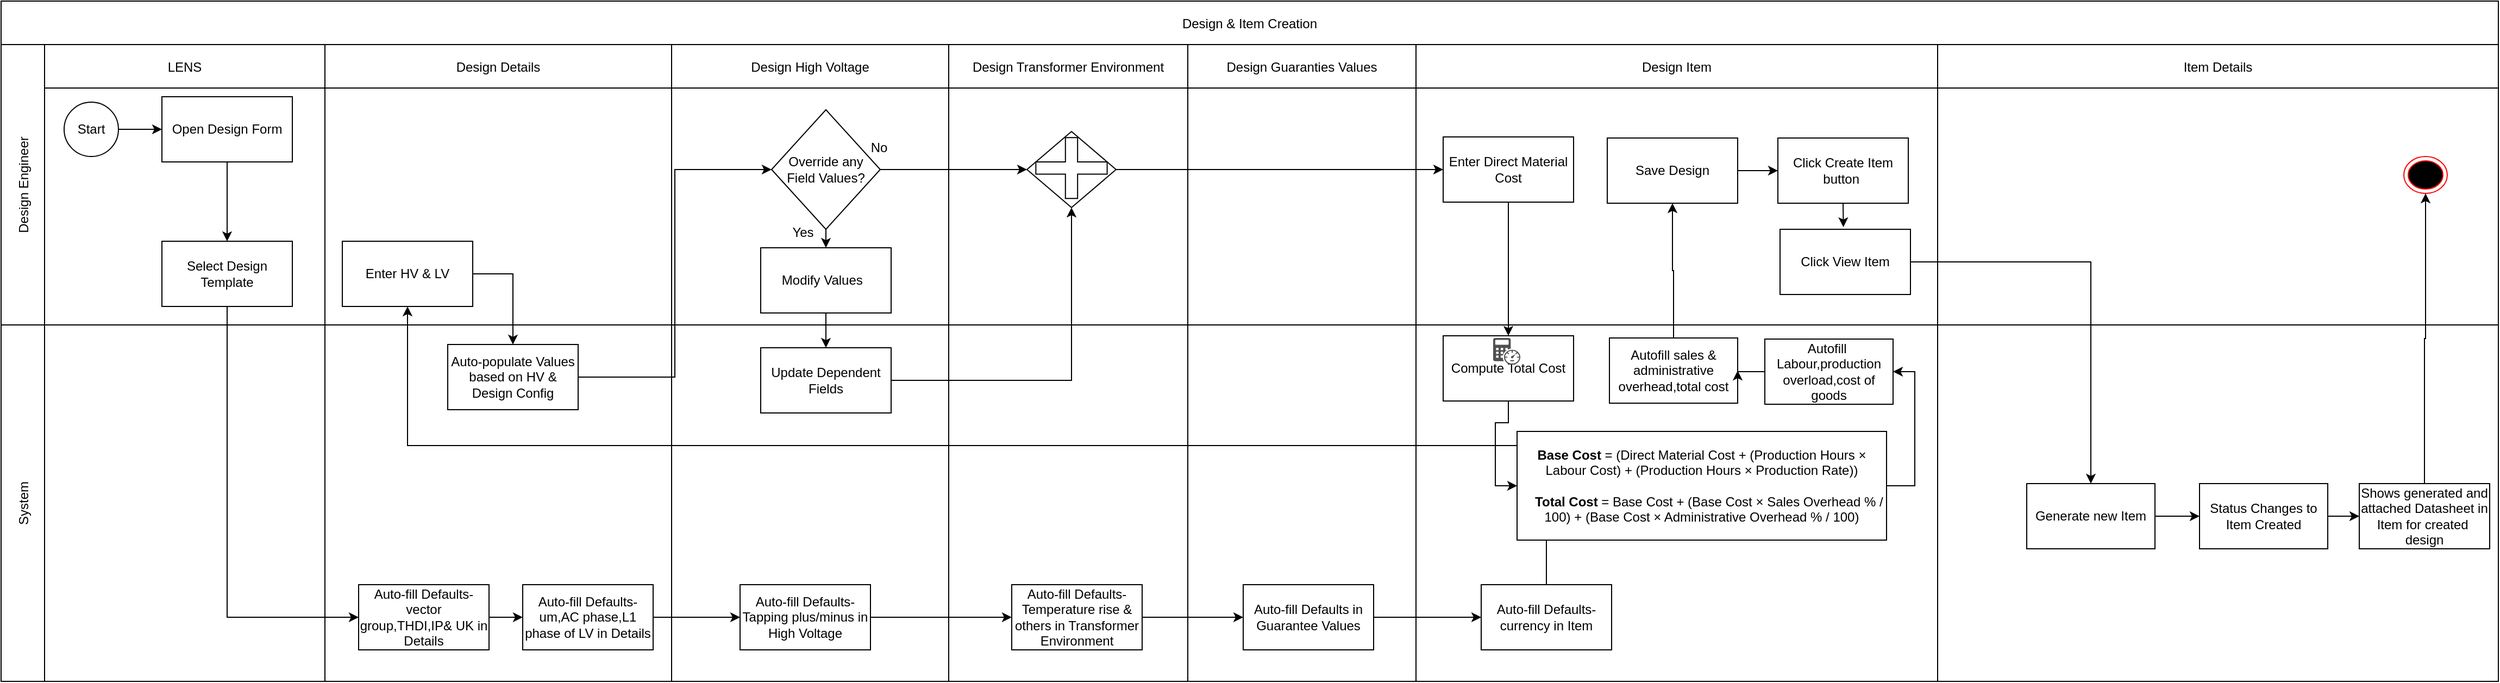 <mxfile version="28.0.1">
  <diagram name="Page-1" id="23UcyajwbM8rVKkFJtyy">
    <mxGraphModel dx="2554" dy="535" grid="1" gridSize="10" guides="1" tooltips="1" connect="1" arrows="1" fold="1" page="1" pageScale="1" pageWidth="1400" pageHeight="850" math="0" shadow="0">
      <root>
        <mxCell id="0" />
        <mxCell id="1" parent="0" />
        <mxCell id="EjVbdyezM8URKWamN-zJ-1" value="Design &amp; Item Creation" style="shape=table;childLayout=tableLayout;startSize=40;collapsible=0;recursiveResize=0;expand=0;" vertex="1" parent="1">
          <mxGeometry x="-572" y="122" width="2298" height="626" as="geometry" />
        </mxCell>
        <mxCell id="EjVbdyezM8URKWamN-zJ-2" value="Design Engineer" style="shape=tableRow;horizontal=0;swimlaneHead=0;swimlaneBody=0;top=0;left=0;strokeColor=inherit;bottom=0;right=0;dropTarget=0;fontStyle=0;fillColor=none;points=[[0,0.5],[1,0.5]];portConstraint=eastwest;startSize=40;collapsible=0;recursiveResize=0;expand=0;" vertex="1" parent="EjVbdyezM8URKWamN-zJ-1">
          <mxGeometry y="40" width="2298" height="258" as="geometry" />
        </mxCell>
        <mxCell id="EjVbdyezM8URKWamN-zJ-3" value="LENS" style="swimlane;swimlaneHead=0;swimlaneBody=0;fontStyle=0;strokeColor=inherit;connectable=0;fillColor=none;startSize=40;collapsible=0;recursiveResize=0;expand=0;" vertex="1" parent="EjVbdyezM8URKWamN-zJ-2">
          <mxGeometry x="40" width="258" height="258" as="geometry">
            <mxRectangle width="258" height="258" as="alternateBounds" />
          </mxGeometry>
        </mxCell>
        <mxCell id="EjVbdyezM8URKWamN-zJ-123" style="edgeStyle=orthogonalEdgeStyle;rounded=0;orthogonalLoop=1;jettySize=auto;html=1;exitX=0.5;exitY=1;exitDx=0;exitDy=0;" edge="1" parent="EjVbdyezM8URKWamN-zJ-3" source="EjVbdyezM8URKWamN-zJ-30" target="EjVbdyezM8URKWamN-zJ-31">
          <mxGeometry relative="1" as="geometry" />
        </mxCell>
        <mxCell id="EjVbdyezM8URKWamN-zJ-30" value="Open Design Form" style="rounded=0;whiteSpace=wrap;html=1;" vertex="1" parent="EjVbdyezM8URKWamN-zJ-3">
          <mxGeometry x="108" y="48" width="120" height="60" as="geometry" />
        </mxCell>
        <mxCell id="EjVbdyezM8URKWamN-zJ-28" value="Start" style="ellipse;whiteSpace=wrap;html=1;aspect=fixed;" vertex="1" parent="EjVbdyezM8URKWamN-zJ-3">
          <mxGeometry x="18" y="53" width="50" height="50" as="geometry" />
        </mxCell>
        <mxCell id="EjVbdyezM8URKWamN-zJ-27" style="edgeStyle=orthogonalEdgeStyle;rounded=0;orthogonalLoop=1;jettySize=auto;html=1;exitX=1;exitY=0.5;exitDx=0;exitDy=0;entryX=0;entryY=0.5;entryDx=0;entryDy=0;" edge="1" parent="EjVbdyezM8URKWamN-zJ-3" source="EjVbdyezM8URKWamN-zJ-28" target="EjVbdyezM8URKWamN-zJ-30">
          <mxGeometry relative="1" as="geometry" />
        </mxCell>
        <mxCell id="EjVbdyezM8URKWamN-zJ-31" value="Select Design Template" style="rounded=0;whiteSpace=wrap;html=1;" vertex="1" parent="EjVbdyezM8URKWamN-zJ-3">
          <mxGeometry x="108" y="181" width="120" height="60" as="geometry" />
        </mxCell>
        <mxCell id="EjVbdyezM8URKWamN-zJ-4" value="Design Details" style="swimlane;swimlaneHead=0;swimlaneBody=0;fontStyle=0;strokeColor=inherit;connectable=0;fillColor=none;startSize=40;collapsible=0;recursiveResize=0;expand=0;" vertex="1" parent="EjVbdyezM8URKWamN-zJ-2">
          <mxGeometry x="298" width="319" height="258" as="geometry">
            <mxRectangle width="319" height="258" as="alternateBounds" />
          </mxGeometry>
        </mxCell>
        <mxCell id="EjVbdyezM8URKWamN-zJ-54" value="Enter HV &amp;amp; LV" style="rounded=0;whiteSpace=wrap;html=1;" vertex="1" parent="EjVbdyezM8URKWamN-zJ-4">
          <mxGeometry x="16" y="181" width="120" height="60" as="geometry" />
        </mxCell>
        <mxCell id="EjVbdyezM8URKWamN-zJ-79" style="edgeStyle=orthogonalEdgeStyle;rounded=0;orthogonalLoop=1;jettySize=auto;html=1;exitX=0.5;exitY=1;exitDx=0;exitDy=0;entryX=0.5;entryY=0;entryDx=0;entryDy=0;" edge="1" parent="EjVbdyezM8URKWamN-zJ-4" source="EjVbdyezM8URKWamN-zJ-57" target="EjVbdyezM8URKWamN-zJ-58">
          <mxGeometry relative="1" as="geometry" />
        </mxCell>
        <mxCell id="EjVbdyezM8URKWamN-zJ-57" value="&lt;div&gt;Override any&lt;/div&gt;&lt;div&gt;&amp;nbsp;Field Values?&amp;nbsp;&lt;/div&gt;" style="rhombus;whiteSpace=wrap;html=1;" vertex="1" parent="EjVbdyezM8URKWamN-zJ-4">
          <mxGeometry x="411" y="60" width="100" height="110" as="geometry" />
        </mxCell>
        <mxCell id="EjVbdyezM8URKWamN-zJ-58" value="Modify Values&amp;nbsp;&amp;nbsp;" style="rounded=0;whiteSpace=wrap;html=1;" vertex="1" parent="EjVbdyezM8URKWamN-zJ-4">
          <mxGeometry x="401" y="187" width="120" height="60" as="geometry" />
        </mxCell>
        <mxCell id="EjVbdyezM8URKWamN-zJ-77" value="No" style="text;html=1;align=center;verticalAlign=middle;whiteSpace=wrap;rounded=0;" vertex="1" parent="EjVbdyezM8URKWamN-zJ-4">
          <mxGeometry x="480" y="80" width="60" height="30" as="geometry" />
        </mxCell>
        <mxCell id="EjVbdyezM8URKWamN-zJ-78" value="Yes" style="text;html=1;align=center;verticalAlign=middle;whiteSpace=wrap;rounded=0;" vertex="1" parent="EjVbdyezM8URKWamN-zJ-4">
          <mxGeometry x="410" y="158" width="60" height="30" as="geometry" />
        </mxCell>
        <mxCell id="EjVbdyezM8URKWamN-zJ-5" value="Design High Voltage" style="swimlane;swimlaneHead=0;swimlaneBody=0;fontStyle=0;strokeColor=inherit;connectable=0;fillColor=none;startSize=40;collapsible=0;recursiveResize=0;expand=0;" vertex="1" parent="EjVbdyezM8URKWamN-zJ-2">
          <mxGeometry x="617" width="255" height="258" as="geometry">
            <mxRectangle width="255" height="258" as="alternateBounds" />
          </mxGeometry>
        </mxCell>
        <mxCell id="EjVbdyezM8URKWamN-zJ-6" value="Design Transformer Environment" style="swimlane;swimlaneHead=0;swimlaneBody=0;fontStyle=0;strokeColor=inherit;connectable=0;fillColor=none;startSize=40;collapsible=0;recursiveResize=0;expand=0;" vertex="1" parent="EjVbdyezM8URKWamN-zJ-2">
          <mxGeometry x="872" width="220" height="258" as="geometry">
            <mxRectangle width="220" height="258" as="alternateBounds" />
          </mxGeometry>
        </mxCell>
        <mxCell id="EjVbdyezM8URKWamN-zJ-117" value="" style="group" vertex="1" connectable="0" parent="EjVbdyezM8URKWamN-zJ-6">
          <mxGeometry x="72" y="80" width="82" height="70" as="geometry" />
        </mxCell>
        <mxCell id="EjVbdyezM8URKWamN-zJ-115" value="" style="rhombus;whiteSpace=wrap;html=1;" vertex="1" parent="EjVbdyezM8URKWamN-zJ-117">
          <mxGeometry width="82" height="70" as="geometry" />
        </mxCell>
        <mxCell id="EjVbdyezM8URKWamN-zJ-116" value="" style="shape=cross;whiteSpace=wrap;html=1;" vertex="1" parent="EjVbdyezM8URKWamN-zJ-117">
          <mxGeometry x="8.2" y="5.6" width="65.6" height="56" as="geometry" />
        </mxCell>
        <mxCell id="EjVbdyezM8URKWamN-zJ-9" value="Design Guaranties Values" style="swimlane;swimlaneHead=0;swimlaneBody=0;fontStyle=0;strokeColor=inherit;connectable=0;fillColor=none;startSize=40;collapsible=0;recursiveResize=0;expand=0;" vertex="1" parent="EjVbdyezM8URKWamN-zJ-2">
          <mxGeometry x="1092" width="210" height="258" as="geometry">
            <mxRectangle width="210" height="258" as="alternateBounds" />
          </mxGeometry>
        </mxCell>
        <mxCell id="EjVbdyezM8URKWamN-zJ-10" value="Design Item" style="swimlane;swimlaneHead=0;swimlaneBody=0;fontStyle=0;strokeColor=inherit;connectable=0;fillColor=none;startSize=40;collapsible=0;recursiveResize=0;expand=0;" vertex="1" parent="EjVbdyezM8URKWamN-zJ-2">
          <mxGeometry x="1302" width="480" height="258" as="geometry">
            <mxRectangle width="480" height="258" as="alternateBounds" />
          </mxGeometry>
        </mxCell>
        <mxCell id="EjVbdyezM8URKWamN-zJ-65" value="Save Design" style="rounded=0;whiteSpace=wrap;html=1;" vertex="1" parent="EjVbdyezM8URKWamN-zJ-10">
          <mxGeometry x="176" y="86" width="120" height="60" as="geometry" />
        </mxCell>
        <mxCell id="EjVbdyezM8URKWamN-zJ-99" value="Click View Item" style="rounded=0;whiteSpace=wrap;html=1;" vertex="1" parent="EjVbdyezM8URKWamN-zJ-10">
          <mxGeometry x="335" y="170" width="120" height="60" as="geometry" />
        </mxCell>
        <mxCell id="EjVbdyezM8URKWamN-zJ-11" value="Item Details" style="swimlane;swimlaneHead=0;swimlaneBody=0;fontStyle=0;strokeColor=inherit;connectable=0;fillColor=none;startSize=40;collapsible=0;recursiveResize=0;expand=0;" vertex="1" parent="EjVbdyezM8URKWamN-zJ-2">
          <mxGeometry x="1782" width="516" height="258" as="geometry">
            <mxRectangle width="516" height="258" as="alternateBounds" />
          </mxGeometry>
        </mxCell>
        <mxCell id="EjVbdyezM8URKWamN-zJ-120" style="edgeStyle=orthogonalEdgeStyle;rounded=0;orthogonalLoop=1;jettySize=auto;html=1;exitX=1;exitY=0.5;exitDx=0;exitDy=0;entryX=0;entryY=0.5;entryDx=0;entryDy=0;" edge="1" parent="EjVbdyezM8URKWamN-zJ-2" source="EjVbdyezM8URKWamN-zJ-57" target="EjVbdyezM8URKWamN-zJ-115">
          <mxGeometry relative="1" as="geometry" />
        </mxCell>
        <mxCell id="EjVbdyezM8URKWamN-zJ-12" value="System" style="shape=tableRow;horizontal=0;swimlaneHead=0;swimlaneBody=0;top=0;left=0;strokeColor=inherit;bottom=0;right=0;dropTarget=0;fontStyle=0;fillColor=none;points=[[0,0.5],[1,0.5]];portConstraint=eastwest;startSize=40;collapsible=0;recursiveResize=0;expand=0;" vertex="1" parent="EjVbdyezM8URKWamN-zJ-1">
          <mxGeometry y="298" width="2298" height="328" as="geometry" />
        </mxCell>
        <mxCell id="EjVbdyezM8URKWamN-zJ-13" value="" style="swimlane;swimlaneHead=0;swimlaneBody=0;fontStyle=0;connectable=0;strokeColor=inherit;fillColor=none;startSize=0;collapsible=0;recursiveResize=0;expand=0;" vertex="1" parent="EjVbdyezM8URKWamN-zJ-12">
          <mxGeometry x="40" width="258" height="328" as="geometry">
            <mxRectangle width="258" height="328" as="alternateBounds" />
          </mxGeometry>
        </mxCell>
        <mxCell id="EjVbdyezM8URKWamN-zJ-14" value="" style="swimlane;swimlaneHead=0;swimlaneBody=0;fontStyle=0;connectable=0;strokeColor=inherit;fillColor=none;startSize=0;collapsible=0;recursiveResize=0;expand=0;" vertex="1" parent="EjVbdyezM8URKWamN-zJ-12">
          <mxGeometry x="298" width="319" height="328" as="geometry">
            <mxRectangle width="319" height="328" as="alternateBounds" />
          </mxGeometry>
        </mxCell>
        <mxCell id="EjVbdyezM8URKWamN-zJ-33" value="Auto-fill Defaults-um,AC phase,L1 phase of LV in Details" style="rounded=0;whiteSpace=wrap;html=1;" vertex="1" parent="EjVbdyezM8URKWamN-zJ-14">
          <mxGeometry x="182" y="239" width="120" height="60" as="geometry" />
        </mxCell>
        <mxCell id="EjVbdyezM8URKWamN-zJ-48" style="edgeStyle=orthogonalEdgeStyle;rounded=0;orthogonalLoop=1;jettySize=auto;html=1;exitX=1;exitY=0.5;exitDx=0;exitDy=0;entryX=0;entryY=0.5;entryDx=0;entryDy=0;" edge="1" parent="EjVbdyezM8URKWamN-zJ-14" source="EjVbdyezM8URKWamN-zJ-35" target="EjVbdyezM8URKWamN-zJ-33">
          <mxGeometry relative="1" as="geometry" />
        </mxCell>
        <mxCell id="EjVbdyezM8URKWamN-zJ-35" value="Auto-fill Defaults- vector group,THDI,IP&amp;amp; UK in Details" style="rounded=0;whiteSpace=wrap;html=1;" vertex="1" parent="EjVbdyezM8URKWamN-zJ-14">
          <mxGeometry x="31" y="239" width="120" height="60" as="geometry" />
        </mxCell>
        <mxCell id="EjVbdyezM8URKWamN-zJ-66" value="Auto-populate Values based on HV &amp;amp; Design Config" style="rounded=0;whiteSpace=wrap;html=1;" vertex="1" parent="EjVbdyezM8URKWamN-zJ-14">
          <mxGeometry x="113" y="18" width="120" height="60" as="geometry" />
        </mxCell>
        <mxCell id="EjVbdyezM8URKWamN-zJ-67" value="Update Dependent Fields" style="rounded=0;whiteSpace=wrap;html=1;" vertex="1" parent="EjVbdyezM8URKWamN-zJ-14">
          <mxGeometry x="401" y="21" width="120" height="60" as="geometry" />
        </mxCell>
        <mxCell id="EjVbdyezM8URKWamN-zJ-15" value="" style="swimlane;swimlaneHead=0;swimlaneBody=0;fontStyle=0;connectable=0;strokeColor=inherit;fillColor=none;startSize=0;collapsible=0;recursiveResize=0;expand=0;" vertex="1" parent="EjVbdyezM8URKWamN-zJ-12">
          <mxGeometry x="617" width="255" height="328" as="geometry">
            <mxRectangle width="255" height="328" as="alternateBounds" />
          </mxGeometry>
        </mxCell>
        <mxCell id="EjVbdyezM8URKWamN-zJ-43" value="Auto-fill Defaults- Tapping plus/minus in High Voltage" style="rounded=0;whiteSpace=wrap;html=1;" vertex="1" parent="EjVbdyezM8URKWamN-zJ-15">
          <mxGeometry x="63" y="239" width="120" height="60" as="geometry" />
        </mxCell>
        <mxCell id="EjVbdyezM8URKWamN-zJ-16" value="" style="swimlane;swimlaneHead=0;swimlaneBody=0;fontStyle=0;connectable=0;strokeColor=inherit;fillColor=none;startSize=0;collapsible=0;recursiveResize=0;expand=0;" vertex="1" parent="EjVbdyezM8URKWamN-zJ-12">
          <mxGeometry x="872" width="220" height="328" as="geometry">
            <mxRectangle width="220" height="328" as="alternateBounds" />
          </mxGeometry>
        </mxCell>
        <mxCell id="EjVbdyezM8URKWamN-zJ-44" value="Auto-fill Defaults- Temperature rise &amp;amp; others in Transformer Environment" style="rounded=0;whiteSpace=wrap;html=1;" vertex="1" parent="EjVbdyezM8URKWamN-zJ-16">
          <mxGeometry x="58" y="239" width="120" height="60" as="geometry" />
        </mxCell>
        <mxCell id="EjVbdyezM8URKWamN-zJ-19" value="" style="swimlane;swimlaneHead=0;swimlaneBody=0;fontStyle=0;connectable=0;strokeColor=inherit;fillColor=none;startSize=0;collapsible=0;recursiveResize=0;expand=0;" vertex="1" parent="EjVbdyezM8URKWamN-zJ-12">
          <mxGeometry x="1092" width="210" height="328" as="geometry">
            <mxRectangle width="210" height="328" as="alternateBounds" />
          </mxGeometry>
        </mxCell>
        <mxCell id="EjVbdyezM8URKWamN-zJ-46" value="Auto-fill Defaults in Guarantee Values" style="rounded=0;whiteSpace=wrap;html=1;" vertex="1" parent="EjVbdyezM8URKWamN-zJ-19">
          <mxGeometry x="51" y="239" width="120" height="60" as="geometry" />
        </mxCell>
        <mxCell id="EjVbdyezM8URKWamN-zJ-20" value="" style="swimlane;swimlaneHead=0;swimlaneBody=0;fontStyle=0;connectable=0;strokeColor=inherit;fillColor=none;startSize=0;collapsible=0;recursiveResize=0;expand=0;" vertex="1" parent="EjVbdyezM8URKWamN-zJ-12">
          <mxGeometry x="1302" width="480" height="328" as="geometry">
            <mxRectangle width="480" height="328" as="alternateBounds" />
          </mxGeometry>
        </mxCell>
        <mxCell id="EjVbdyezM8URKWamN-zJ-45" value="Auto-fill Defaults- currency in Item" style="rounded=0;whiteSpace=wrap;html=1;" vertex="1" parent="EjVbdyezM8URKWamN-zJ-20">
          <mxGeometry x="60" y="239" width="120" height="60" as="geometry" />
        </mxCell>
        <mxCell id="EjVbdyezM8URKWamN-zJ-21" value="" style="swimlane;swimlaneHead=0;swimlaneBody=0;fontStyle=0;connectable=0;strokeColor=inherit;fillColor=none;startSize=0;collapsible=0;recursiveResize=0;expand=0;" vertex="1" parent="EjVbdyezM8URKWamN-zJ-12">
          <mxGeometry x="1782" width="516" height="328" as="geometry">
            <mxRectangle width="516" height="328" as="alternateBounds" />
          </mxGeometry>
        </mxCell>
        <mxCell id="EjVbdyezM8URKWamN-zJ-49" style="edgeStyle=orthogonalEdgeStyle;rounded=0;orthogonalLoop=1;jettySize=auto;html=1;exitX=1;exitY=0.5;exitDx=0;exitDy=0;entryX=0;entryY=0.5;entryDx=0;entryDy=0;" edge="1" parent="EjVbdyezM8URKWamN-zJ-12" source="EjVbdyezM8URKWamN-zJ-33" target="EjVbdyezM8URKWamN-zJ-43">
          <mxGeometry relative="1" as="geometry" />
        </mxCell>
        <mxCell id="EjVbdyezM8URKWamN-zJ-50" style="edgeStyle=orthogonalEdgeStyle;rounded=0;orthogonalLoop=1;jettySize=auto;html=1;exitX=1;exitY=0.5;exitDx=0;exitDy=0;entryX=0;entryY=0.5;entryDx=0;entryDy=0;" edge="1" parent="EjVbdyezM8URKWamN-zJ-12" source="EjVbdyezM8URKWamN-zJ-43" target="EjVbdyezM8URKWamN-zJ-44">
          <mxGeometry relative="1" as="geometry" />
        </mxCell>
        <mxCell id="EjVbdyezM8URKWamN-zJ-51" style="edgeStyle=orthogonalEdgeStyle;rounded=0;orthogonalLoop=1;jettySize=auto;html=1;exitX=1;exitY=0.5;exitDx=0;exitDy=0;entryX=0;entryY=0.5;entryDx=0;entryDy=0;" edge="1" parent="EjVbdyezM8URKWamN-zJ-12" source="EjVbdyezM8URKWamN-zJ-44" target="EjVbdyezM8URKWamN-zJ-46">
          <mxGeometry relative="1" as="geometry" />
        </mxCell>
        <mxCell id="EjVbdyezM8URKWamN-zJ-52" style="edgeStyle=orthogonalEdgeStyle;rounded=0;orthogonalLoop=1;jettySize=auto;html=1;exitX=1;exitY=0.5;exitDx=0;exitDy=0;entryX=0;entryY=0.5;entryDx=0;entryDy=0;" edge="1" parent="EjVbdyezM8URKWamN-zJ-12" source="EjVbdyezM8URKWamN-zJ-46" target="EjVbdyezM8URKWamN-zJ-45">
          <mxGeometry relative="1" as="geometry" />
        </mxCell>
        <mxCell id="EjVbdyezM8URKWamN-zJ-82" style="edgeStyle=orthogonalEdgeStyle;rounded=0;orthogonalLoop=1;jettySize=auto;html=1;exitX=1;exitY=0.5;exitDx=0;exitDy=0;entryX=0.5;entryY=0;entryDx=0;entryDy=0;" edge="1" parent="EjVbdyezM8URKWamN-zJ-1" source="EjVbdyezM8URKWamN-zJ-54" target="EjVbdyezM8URKWamN-zJ-66">
          <mxGeometry relative="1" as="geometry" />
        </mxCell>
        <mxCell id="EjVbdyezM8URKWamN-zJ-83" style="edgeStyle=orthogonalEdgeStyle;rounded=0;orthogonalLoop=1;jettySize=auto;html=1;exitX=1;exitY=0.5;exitDx=0;exitDy=0;entryX=0;entryY=0.5;entryDx=0;entryDy=0;" edge="1" parent="EjVbdyezM8URKWamN-zJ-1" source="EjVbdyezM8URKWamN-zJ-66" target="EjVbdyezM8URKWamN-zJ-57">
          <mxGeometry relative="1" as="geometry" />
        </mxCell>
        <mxCell id="EjVbdyezM8URKWamN-zJ-84" style="edgeStyle=orthogonalEdgeStyle;rounded=0;orthogonalLoop=1;jettySize=auto;html=1;exitX=0.5;exitY=1;exitDx=0;exitDy=0;entryX=0.5;entryY=0;entryDx=0;entryDy=0;" edge="1" parent="EjVbdyezM8URKWamN-zJ-1" source="EjVbdyezM8URKWamN-zJ-58" target="EjVbdyezM8URKWamN-zJ-67">
          <mxGeometry relative="1" as="geometry" />
        </mxCell>
        <mxCell id="EjVbdyezM8URKWamN-zJ-119" style="edgeStyle=orthogonalEdgeStyle;rounded=0;orthogonalLoop=1;jettySize=auto;html=1;exitX=1;exitY=0.5;exitDx=0;exitDy=0;entryX=0.5;entryY=1;entryDx=0;entryDy=0;" edge="1" parent="EjVbdyezM8URKWamN-zJ-1" source="EjVbdyezM8URKWamN-zJ-67" target="EjVbdyezM8URKWamN-zJ-115">
          <mxGeometry relative="1" as="geometry" />
        </mxCell>
        <mxCell id="EjVbdyezM8URKWamN-zJ-47" style="edgeStyle=orthogonalEdgeStyle;rounded=0;orthogonalLoop=1;jettySize=auto;html=1;exitX=0.5;exitY=1;exitDx=0;exitDy=0;entryX=0;entryY=0.5;entryDx=0;entryDy=0;" edge="1" parent="EjVbdyezM8URKWamN-zJ-1" source="EjVbdyezM8URKWamN-zJ-31" target="EjVbdyezM8URKWamN-zJ-35">
          <mxGeometry relative="1" as="geometry" />
        </mxCell>
        <mxCell id="EjVbdyezM8URKWamN-zJ-124" style="edgeStyle=orthogonalEdgeStyle;rounded=0;orthogonalLoop=1;jettySize=auto;html=1;exitX=0.5;exitY=0;exitDx=0;exitDy=0;entryX=0.5;entryY=1;entryDx=0;entryDy=0;" edge="1" parent="EjVbdyezM8URKWamN-zJ-1" source="EjVbdyezM8URKWamN-zJ-45" target="EjVbdyezM8URKWamN-zJ-54">
          <mxGeometry relative="1" as="geometry" />
        </mxCell>
        <mxCell id="EjVbdyezM8URKWamN-zJ-86" style="edgeStyle=orthogonalEdgeStyle;rounded=0;orthogonalLoop=1;jettySize=auto;html=1;exitX=0.5;exitY=1;exitDx=0;exitDy=0;entryX=0.5;entryY=0;entryDx=0;entryDy=0;" edge="1" parent="1" source="EjVbdyezM8URKWamN-zJ-64" target="EjVbdyezM8URKWamN-zJ-68">
          <mxGeometry relative="1" as="geometry" />
        </mxCell>
        <mxCell id="EjVbdyezM8URKWamN-zJ-64" value="Enter Direct Material Cost" style="rounded=0;whiteSpace=wrap;html=1;" vertex="1" parent="1">
          <mxGeometry x="755" y="247" width="120" height="60" as="geometry" />
        </mxCell>
        <mxCell id="EjVbdyezM8URKWamN-zJ-68" value="Compute Total Cost" style="rounded=0;whiteSpace=wrap;html=1;" vertex="1" parent="1">
          <mxGeometry x="755" y="430" width="120" height="60" as="geometry" />
        </mxCell>
        <mxCell id="EjVbdyezM8URKWamN-zJ-126" style="edgeStyle=orthogonalEdgeStyle;rounded=0;orthogonalLoop=1;jettySize=auto;html=1;exitX=1;exitY=0.5;exitDx=0;exitDy=0;exitPerimeter=0;entryX=1;entryY=0.5;entryDx=0;entryDy=0;" edge="1" parent="1" source="EjVbdyezM8URKWamN-zJ-69" target="EjVbdyezM8URKWamN-zJ-74">
          <mxGeometry relative="1" as="geometry" />
        </mxCell>
        <mxCell id="EjVbdyezM8URKWamN-zJ-69" value="&lt;b&gt;Base Cost&lt;/b&gt; = (Direct Material Cost + (Production Hours × Labour Cost) + (Production Hours × Production Rate))&lt;br&gt;&lt;br&gt;&amp;nbsp; &amp;nbsp; &lt;b&gt;Total Cost&lt;/b&gt; = Base Cost + (Base Cost × Sales Overhead % / 100) + (Base Cost × Administrative Overhead % / 100)" style="points=[[0.25,0,0],[0.5,0,0],[0.75,0,0],[1,0.25,0],[1,0.5,0],[1,0.75,0],[0.75,1,0],[0.5,1,0],[0.25,1,0],[0,0.75,0],[0,0.5,0],[0,0.25,0]];shape=mxgraph.bpmn.task2;whiteSpace=wrap;rectStyle=rounded;size=10;html=1;container=1;expand=0;collapsible=0;taskMarker=service;" vertex="1" parent="1">
          <mxGeometry x="823" y="518" width="340" height="100" as="geometry" />
        </mxCell>
        <mxCell id="EjVbdyezM8URKWamN-zJ-71" value="" style="sketch=0;pointerEvents=1;shadow=0;dashed=0;html=1;strokeColor=none;fillColor=#505050;labelPosition=center;verticalLabelPosition=bottom;verticalAlign=top;outlineConnect=0;align=center;shape=mxgraph.office.concepts.bandwidth_calculator;" vertex="1" parent="1">
          <mxGeometry x="801" y="432" width="25" height="24.5" as="geometry" />
        </mxCell>
        <mxCell id="EjVbdyezM8URKWamN-zJ-89" style="edgeStyle=orthogonalEdgeStyle;rounded=0;orthogonalLoop=1;jettySize=auto;html=1;exitX=0.5;exitY=0;exitDx=0;exitDy=0;entryX=0.5;entryY=1;entryDx=0;entryDy=0;" edge="1" parent="1" source="EjVbdyezM8URKWamN-zJ-72" target="EjVbdyezM8URKWamN-zJ-65">
          <mxGeometry relative="1" as="geometry" />
        </mxCell>
        <mxCell id="EjVbdyezM8URKWamN-zJ-72" value="Autofill sales &amp;amp; administrative overhead,total cost" style="rounded=0;whiteSpace=wrap;html=1;" vertex="1" parent="1">
          <mxGeometry x="908" y="432" width="118" height="60" as="geometry" />
        </mxCell>
        <mxCell id="EjVbdyezM8URKWamN-zJ-88" style="edgeStyle=orthogonalEdgeStyle;rounded=0;orthogonalLoop=1;jettySize=auto;html=1;exitX=0;exitY=0.5;exitDx=0;exitDy=0;entryX=1;entryY=0.5;entryDx=0;entryDy=0;" edge="1" parent="1" source="EjVbdyezM8URKWamN-zJ-74" target="EjVbdyezM8URKWamN-zJ-72">
          <mxGeometry relative="1" as="geometry" />
        </mxCell>
        <mxCell id="EjVbdyezM8URKWamN-zJ-74" value="Autofill&amp;nbsp; Labour,production overload,cost of goods" style="rounded=0;whiteSpace=wrap;html=1;" vertex="1" parent="1">
          <mxGeometry x="1051" y="433" width="118" height="60" as="geometry" />
        </mxCell>
        <mxCell id="EjVbdyezM8URKWamN-zJ-107" style="edgeStyle=orthogonalEdgeStyle;rounded=0;orthogonalLoop=1;jettySize=auto;html=1;exitX=0.5;exitY=1;exitDx=0;exitDy=0;" edge="1" parent="1" source="EjVbdyezM8URKWamN-zJ-97">
          <mxGeometry relative="1" as="geometry">
            <mxPoint x="1123.294" y="330" as="targetPoint" />
          </mxGeometry>
        </mxCell>
        <mxCell id="EjVbdyezM8URKWamN-zJ-97" value="Click Create Item button&amp;nbsp;" style="rounded=0;whiteSpace=wrap;html=1;" vertex="1" parent="1">
          <mxGeometry x="1063" y="248" width="120" height="60" as="geometry" />
        </mxCell>
        <mxCell id="EjVbdyezM8URKWamN-zJ-100" value="" style="ellipse;html=1;shape=endState;fillColor=#000000;strokeColor=#ff0000;" vertex="1" parent="1">
          <mxGeometry x="1639" y="265" width="40" height="34" as="geometry" />
        </mxCell>
        <mxCell id="EjVbdyezM8URKWamN-zJ-109" style="edgeStyle=orthogonalEdgeStyle;rounded=0;orthogonalLoop=1;jettySize=auto;html=1;exitX=1;exitY=0.5;exitDx=0;exitDy=0;entryX=0;entryY=0.5;entryDx=0;entryDy=0;" edge="1" parent="1" source="EjVbdyezM8URKWamN-zJ-101" target="EjVbdyezM8URKWamN-zJ-104">
          <mxGeometry relative="1" as="geometry" />
        </mxCell>
        <mxCell id="EjVbdyezM8URKWamN-zJ-101" value="Status Changes to Item Created" style="rounded=0;whiteSpace=wrap;html=1;" vertex="1" parent="1">
          <mxGeometry x="1451" y="566" width="118" height="60" as="geometry" />
        </mxCell>
        <mxCell id="EjVbdyezM8URKWamN-zJ-102" style="edgeStyle=orthogonalEdgeStyle;rounded=0;orthogonalLoop=1;jettySize=auto;html=1;exitX=1;exitY=0.5;exitDx=0;exitDy=0;entryX=0;entryY=0.5;entryDx=0;entryDy=0;" edge="1" parent="1" source="EjVbdyezM8URKWamN-zJ-103" target="EjVbdyezM8URKWamN-zJ-101">
          <mxGeometry relative="1" as="geometry" />
        </mxCell>
        <mxCell id="EjVbdyezM8URKWamN-zJ-103" value="Generate new Item" style="rounded=0;whiteSpace=wrap;html=1;" vertex="1" parent="1">
          <mxGeometry x="1292" y="566" width="118" height="60" as="geometry" />
        </mxCell>
        <mxCell id="EjVbdyezM8URKWamN-zJ-110" style="edgeStyle=orthogonalEdgeStyle;rounded=0;orthogonalLoop=1;jettySize=auto;html=1;exitX=0.5;exitY=0;exitDx=0;exitDy=0;entryX=0.5;entryY=1;entryDx=0;entryDy=0;" edge="1" parent="1" source="EjVbdyezM8URKWamN-zJ-104" target="EjVbdyezM8URKWamN-zJ-100">
          <mxGeometry relative="1" as="geometry" />
        </mxCell>
        <mxCell id="EjVbdyezM8URKWamN-zJ-104" value="Shows generated and attached Datasheet in Item for created&amp;nbsp; design" style="rounded=0;whiteSpace=wrap;html=1;" vertex="1" parent="1">
          <mxGeometry x="1598" y="566" width="120" height="60" as="geometry" />
        </mxCell>
        <mxCell id="EjVbdyezM8URKWamN-zJ-106" style="edgeStyle=orthogonalEdgeStyle;rounded=0;orthogonalLoop=1;jettySize=auto;html=1;exitX=1;exitY=0.5;exitDx=0;exitDy=0;entryX=0;entryY=0.5;entryDx=0;entryDy=0;" edge="1" parent="1" source="EjVbdyezM8URKWamN-zJ-65" target="EjVbdyezM8URKWamN-zJ-97">
          <mxGeometry relative="1" as="geometry" />
        </mxCell>
        <mxCell id="EjVbdyezM8URKWamN-zJ-108" style="edgeStyle=orthogonalEdgeStyle;rounded=0;orthogonalLoop=1;jettySize=auto;html=1;exitX=1;exitY=0.5;exitDx=0;exitDy=0;entryX=0.5;entryY=0;entryDx=0;entryDy=0;" edge="1" parent="1" source="EjVbdyezM8URKWamN-zJ-99" target="EjVbdyezM8URKWamN-zJ-103">
          <mxGeometry relative="1" as="geometry" />
        </mxCell>
        <mxCell id="EjVbdyezM8URKWamN-zJ-122" style="edgeStyle=orthogonalEdgeStyle;rounded=0;orthogonalLoop=1;jettySize=auto;html=1;exitX=1;exitY=0.5;exitDx=0;exitDy=0;entryX=0;entryY=0.5;entryDx=0;entryDy=0;" edge="1" parent="1" source="EjVbdyezM8URKWamN-zJ-115" target="EjVbdyezM8URKWamN-zJ-64">
          <mxGeometry relative="1" as="geometry" />
        </mxCell>
        <mxCell id="EjVbdyezM8URKWamN-zJ-125" style="edgeStyle=orthogonalEdgeStyle;rounded=0;orthogonalLoop=1;jettySize=auto;html=1;exitX=0.5;exitY=1;exitDx=0;exitDy=0;entryX=0;entryY=0.5;entryDx=0;entryDy=0;entryPerimeter=0;" edge="1" parent="1" source="EjVbdyezM8URKWamN-zJ-68" target="EjVbdyezM8URKWamN-zJ-69">
          <mxGeometry relative="1" as="geometry" />
        </mxCell>
      </root>
    </mxGraphModel>
  </diagram>
</mxfile>
